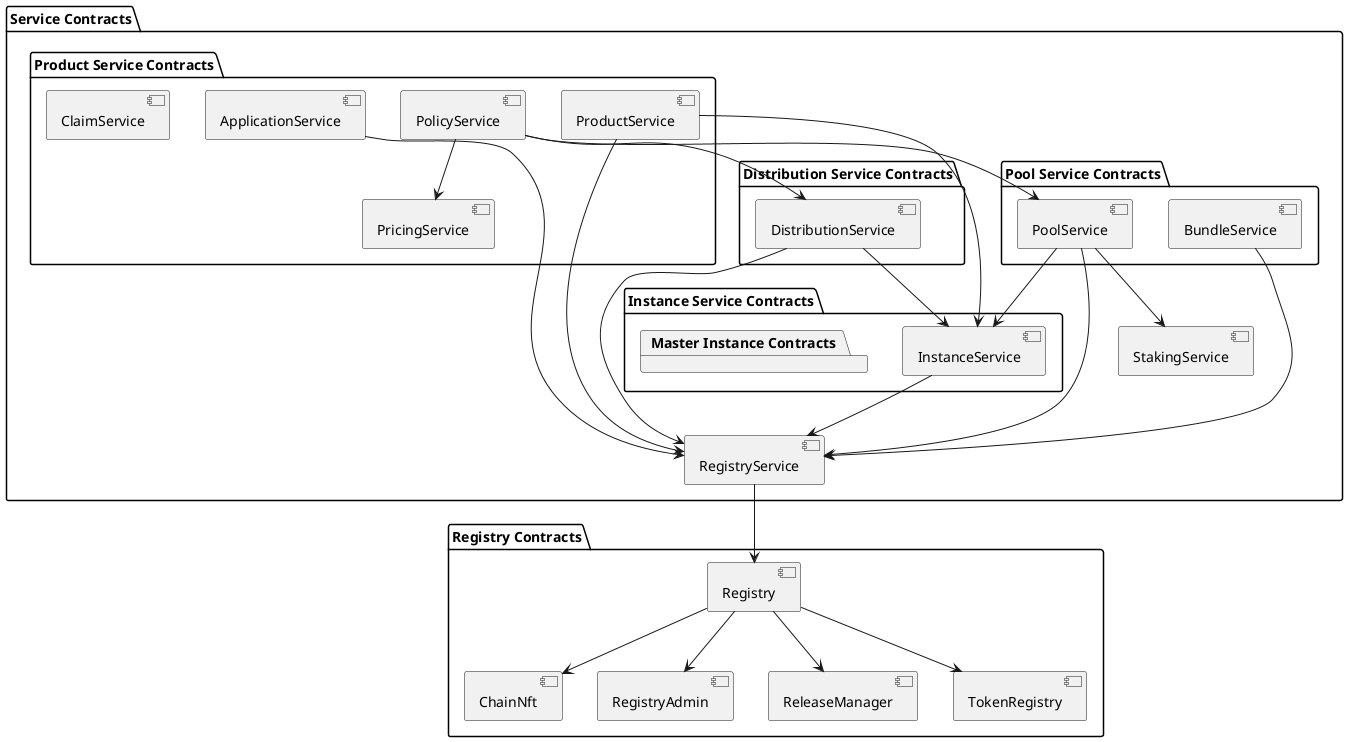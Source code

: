 @startuml

package "Registry Contracts" {
    [Registry]

    [Registry] --> [ChainNft]
    [Registry] --> [RegistryAdmin]
    [Registry] --> [ReleaseManager]
    [Registry] --> [TokenRegistry]
}

package "Service Contracts" {
    [RegistryService]
    [StakingService]

    package "Instance Service Contracts" {
        [InstanceService]

        package "Master Instance Contracts" {
            [InstanceService]
        }

        [InstanceService] --> RegistryService
    }

    package "Distribution Service Contracts" {
        [DistributionService]

        [DistributionService] --> [RegistryService]
        [DistributionService] --> [InstanceService]
    }

    package "Pool Service Contracts" {
        [PoolService]
        [BundleService]

        [PoolService] --> [RegistryService]
        [PoolService] --> [InstanceService]
        [PoolService] --> [StakingService]
        [BundleService] --> [RegistryService]
    } 

    package "Product Service Contracts" {
        [ProductService]
        [PricingService]
        [ApplicationService]
        [PolicyService]
        [ClaimService]

        [ProductService] --> [RegistryService]
        [ProductService] --> [InstanceService]
        [ApplicationService] --> [RegistryService]
        [PolicyService] --> [PricingService]
        [PolicyService] --> [DistributionService]
        [PolicyService] --> [PoolService]
        [ClaimService]
    }
    
}

[RegistryService] --> [Registry]

@enduml